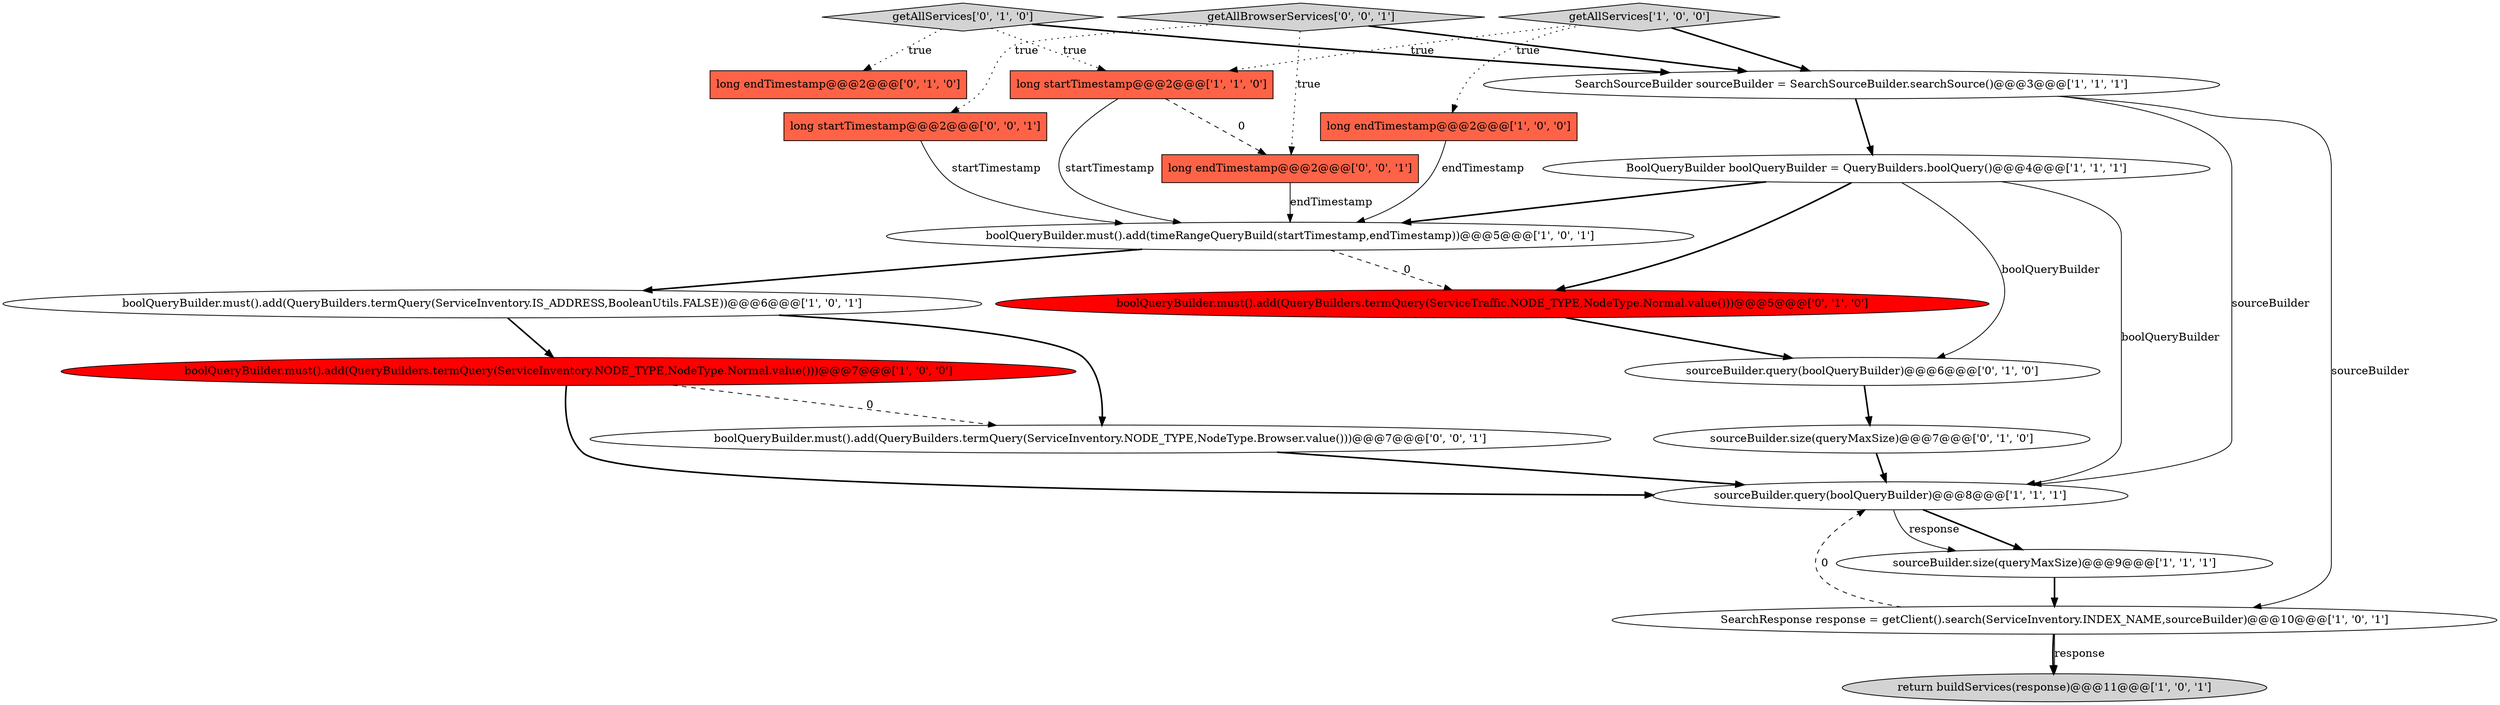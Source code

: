 digraph {
16 [style = filled, label = "sourceBuilder.query(boolQueryBuilder)@@@6@@@['0', '1', '0']", fillcolor = white, shape = ellipse image = "AAA0AAABBB2BBB"];
13 [style = filled, label = "getAllServices['0', '1', '0']", fillcolor = lightgray, shape = diamond image = "AAA0AAABBB2BBB"];
17 [style = filled, label = "long startTimestamp@@@2@@@['0', '0', '1']", fillcolor = tomato, shape = box image = "AAA0AAABBB3BBB"];
18 [style = filled, label = "getAllBrowserServices['0', '0', '1']", fillcolor = lightgray, shape = diamond image = "AAA0AAABBB3BBB"];
12 [style = filled, label = "sourceBuilder.size(queryMaxSize)@@@7@@@['0', '1', '0']", fillcolor = white, shape = ellipse image = "AAA0AAABBB2BBB"];
8 [style = filled, label = "SearchResponse response = getClient().search(ServiceInventory.INDEX_NAME,sourceBuilder)@@@10@@@['1', '0', '1']", fillcolor = white, shape = ellipse image = "AAA0AAABBB1BBB"];
11 [style = filled, label = "getAllServices['1', '0', '0']", fillcolor = lightgray, shape = diamond image = "AAA0AAABBB1BBB"];
20 [style = filled, label = "boolQueryBuilder.must().add(QueryBuilders.termQuery(ServiceInventory.NODE_TYPE,NodeType.Browser.value()))@@@7@@@['0', '0', '1']", fillcolor = white, shape = ellipse image = "AAA0AAABBB3BBB"];
7 [style = filled, label = "sourceBuilder.size(queryMaxSize)@@@9@@@['1', '1', '1']", fillcolor = white, shape = ellipse image = "AAA0AAABBB1BBB"];
1 [style = filled, label = "boolQueryBuilder.must().add(QueryBuilders.termQuery(ServiceInventory.IS_ADDRESS,BooleanUtils.FALSE))@@@6@@@['1', '0', '1']", fillcolor = white, shape = ellipse image = "AAA0AAABBB1BBB"];
9 [style = filled, label = "boolQueryBuilder.must().add(timeRangeQueryBuild(startTimestamp,endTimestamp))@@@5@@@['1', '0', '1']", fillcolor = white, shape = ellipse image = "AAA0AAABBB1BBB"];
3 [style = filled, label = "boolQueryBuilder.must().add(QueryBuilders.termQuery(ServiceInventory.NODE_TYPE,NodeType.Normal.value()))@@@7@@@['1', '0', '0']", fillcolor = red, shape = ellipse image = "AAA1AAABBB1BBB"];
5 [style = filled, label = "SearchSourceBuilder sourceBuilder = SearchSourceBuilder.searchSource()@@@3@@@['1', '1', '1']", fillcolor = white, shape = ellipse image = "AAA0AAABBB1BBB"];
6 [style = filled, label = "BoolQueryBuilder boolQueryBuilder = QueryBuilders.boolQuery()@@@4@@@['1', '1', '1']", fillcolor = white, shape = ellipse image = "AAA0AAABBB1BBB"];
4 [style = filled, label = "sourceBuilder.query(boolQueryBuilder)@@@8@@@['1', '1', '1']", fillcolor = white, shape = ellipse image = "AAA0AAABBB1BBB"];
15 [style = filled, label = "boolQueryBuilder.must().add(QueryBuilders.termQuery(ServiceTraffic.NODE_TYPE,NodeType.Normal.value()))@@@5@@@['0', '1', '0']", fillcolor = red, shape = ellipse image = "AAA1AAABBB2BBB"];
10 [style = filled, label = "return buildServices(response)@@@11@@@['1', '0', '1']", fillcolor = lightgray, shape = ellipse image = "AAA0AAABBB1BBB"];
19 [style = filled, label = "long endTimestamp@@@2@@@['0', '0', '1']", fillcolor = tomato, shape = box image = "AAA0AAABBB3BBB"];
14 [style = filled, label = "long endTimestamp@@@2@@@['0', '1', '0']", fillcolor = tomato, shape = box image = "AAA0AAABBB2BBB"];
0 [style = filled, label = "long endTimestamp@@@2@@@['1', '0', '0']", fillcolor = tomato, shape = box image = "AAA0AAABBB1BBB"];
2 [style = filled, label = "long startTimestamp@@@2@@@['1', '1', '0']", fillcolor = tomato, shape = box image = "AAA0AAABBB1BBB"];
2->9 [style = solid, label="startTimestamp"];
8->10 [style = bold, label=""];
0->9 [style = solid, label="endTimestamp"];
2->19 [style = dashed, label="0"];
5->8 [style = solid, label="sourceBuilder"];
18->19 [style = dotted, label="true"];
1->3 [style = bold, label=""];
1->20 [style = bold, label=""];
5->4 [style = solid, label="sourceBuilder"];
7->8 [style = bold, label=""];
15->16 [style = bold, label=""];
3->4 [style = bold, label=""];
4->7 [style = bold, label=""];
6->15 [style = bold, label=""];
20->4 [style = bold, label=""];
13->2 [style = dotted, label="true"];
11->5 [style = bold, label=""];
19->9 [style = solid, label="endTimestamp"];
11->2 [style = dotted, label="true"];
5->6 [style = bold, label=""];
12->4 [style = bold, label=""];
18->5 [style = bold, label=""];
11->0 [style = dotted, label="true"];
6->4 [style = solid, label="boolQueryBuilder"];
3->20 [style = dashed, label="0"];
17->9 [style = solid, label="startTimestamp"];
8->10 [style = solid, label="response"];
13->5 [style = bold, label=""];
6->16 [style = solid, label="boolQueryBuilder"];
18->17 [style = dotted, label="true"];
8->4 [style = dashed, label="0"];
6->9 [style = bold, label=""];
9->1 [style = bold, label=""];
13->14 [style = dotted, label="true"];
4->7 [style = solid, label="response"];
16->12 [style = bold, label=""];
9->15 [style = dashed, label="0"];
}
